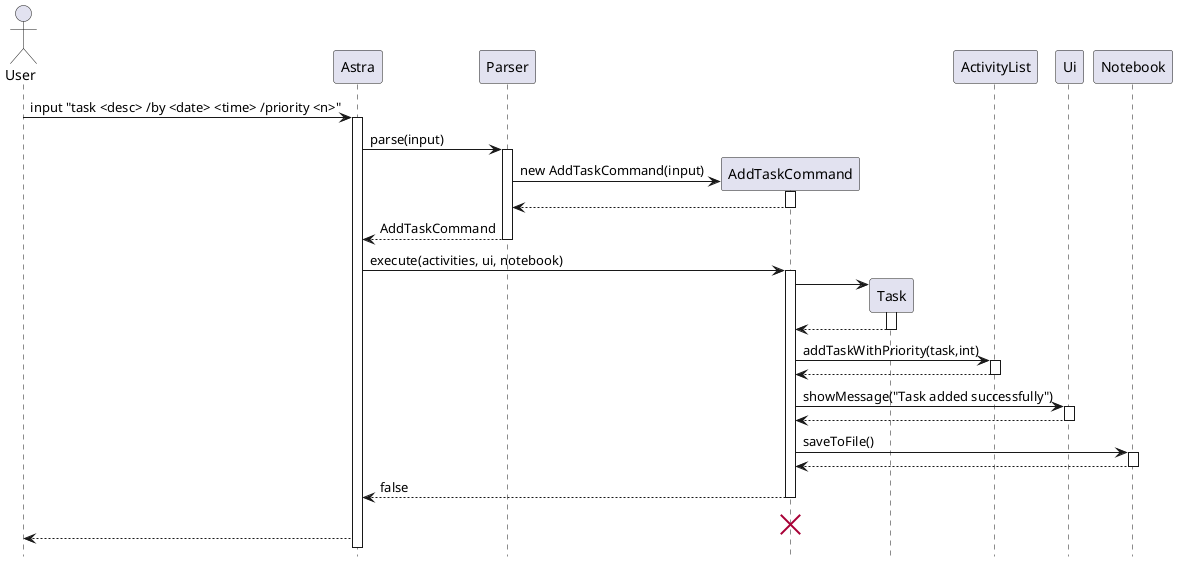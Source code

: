 @startuml
'https://plantuml.com/sequence-diagram

hide footbox
 actor User
 participant Astra
 participant Parser
 participant AddTaskCommand
 participant Task
 participant ActivityList
 participant Ui
 participant Notebook

 ' Step 1: User input is parsed
 User -> Astra: input "task <desc> /by <date> <time> /priority <n>"
 activate Astra
 Astra -> Parser : parse(input)
 activate Parser

 ' Parser creates AddTaskCommand
 create AddTaskCommand
 Parser -> AddTaskCommand : new AddTaskCommand(input)
 activate AddTaskCommand
 AddTaskCommand --> Parser
 deactivate AddTaskCommand

 ' Parser returns command to User
 Parser --> Astra : AddTaskCommand
 deactivate Parser

 ' Step 2: User executes the command
 Astra -> AddTaskCommand : execute(activities, ui, notebook)
 activate AddTaskCommand

 ' Inside execute(): create a new Task
 create Task
 AddTaskCommand -> Task
 activate Task
 Task --> AddTaskCommand
 deactivate Task

 ' Add the task to ActivityList
 AddTaskCommand -> ActivityList : addTaskWithPriority(task,int)
 activate ActivityList
 ActivityList --> AddTaskCommand
 deactivate ActivityList

 ' Show a message through Ui
 AddTaskCommand -> Ui : showMessage("Task added successfully")
 activate Ui
 Ui --> AddTaskCommand
 deactivate Ui

 ' Save to file using Notebook
 AddTaskCommand -> Notebook : saveToFile()
 activate Notebook
 Notebook --> AddTaskCommand
 deactivate Notebook

 ' Return value to user
 AddTaskCommand --> Astra : false
 deactivate AddTaskCommand
 AddTaskCommand -[hidden]-> AddTaskCommand
 destroy AddTaskCommand
 Astra -->User
@enduml